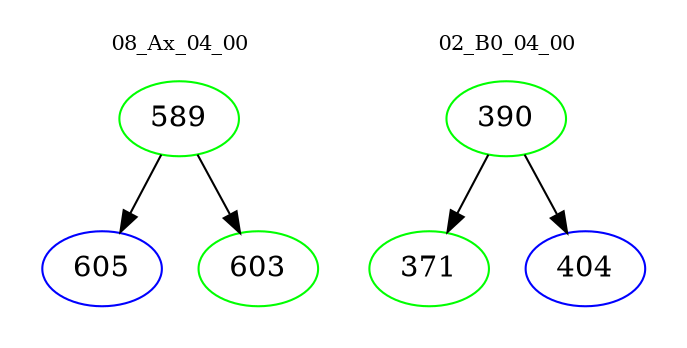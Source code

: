 digraph{
subgraph cluster_0 {
color = white
label = "08_Ax_04_00";
fontsize=10;
T0_589 [label="589", color="green"]
T0_589 -> T0_605 [color="black"]
T0_605 [label="605", color="blue"]
T0_589 -> T0_603 [color="black"]
T0_603 [label="603", color="green"]
}
subgraph cluster_1 {
color = white
label = "02_B0_04_00";
fontsize=10;
T1_390 [label="390", color="green"]
T1_390 -> T1_371 [color="black"]
T1_371 [label="371", color="green"]
T1_390 -> T1_404 [color="black"]
T1_404 [label="404", color="blue"]
}
}
